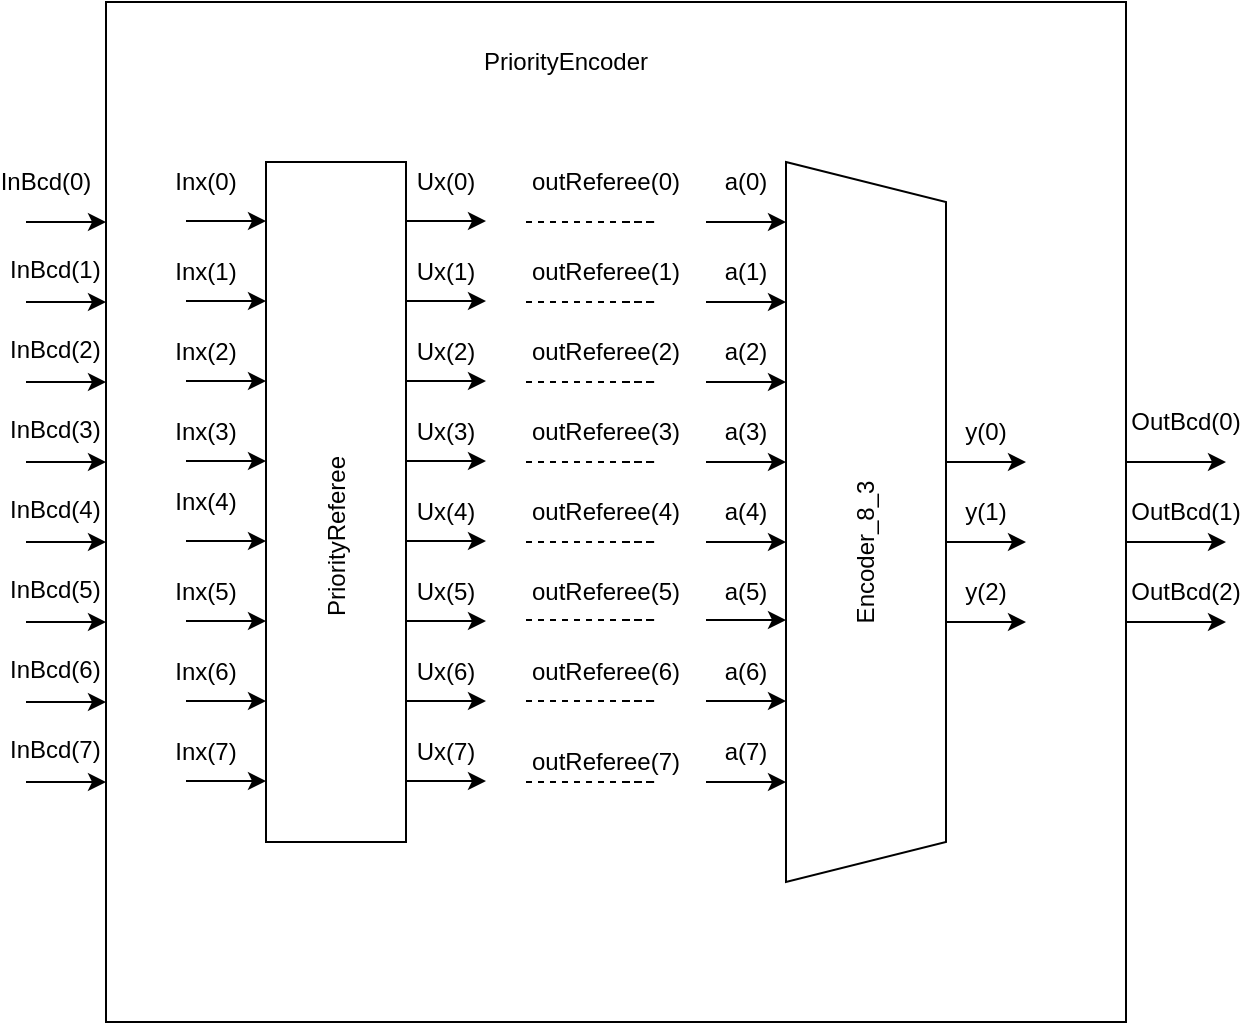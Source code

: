<mxfile version="13.9.9" type="device"><diagram id="i1Q35EMCEYrRuClJxcty" name="Pagina-1"><mxGraphModel dx="1264" dy="592" grid="1" gridSize="10" guides="1" tooltips="1" connect="1" arrows="1" fold="1" page="1" pageScale="1" pageWidth="827" pageHeight="1169" math="0" shadow="0"><root><mxCell id="0"/><mxCell id="1" parent="0"/><mxCell id="I4svuNt44LAIuYHKkxep-3" value="" style="whiteSpace=wrap;html=1;aspect=fixed;" parent="1" vertex="1"><mxGeometry x="120" y="250" width="510" height="510" as="geometry"/></mxCell><mxCell id="I4svuNt44LAIuYHKkxep-4" value="" style="rounded=0;whiteSpace=wrap;html=1;direction=south;" parent="1" vertex="1"><mxGeometry x="200" y="330" width="70" height="340" as="geometry"/></mxCell><mxCell id="I4svuNt44LAIuYHKkxep-8" value="" style="endArrow=classic;html=1;" parent="1" edge="1"><mxGeometry width="50" height="50" relative="1" as="geometry"><mxPoint x="80" y="360" as="sourcePoint"/><mxPoint x="120" y="360" as="targetPoint"/></mxGeometry></mxCell><mxCell id="I4svuNt44LAIuYHKkxep-11" value="" style="endArrow=classic;html=1;" parent="1" edge="1"><mxGeometry width="50" height="50" relative="1" as="geometry"><mxPoint x="80" y="400" as="sourcePoint"/><mxPoint x="120" y="400" as="targetPoint"/></mxGeometry></mxCell><mxCell id="I4svuNt44LAIuYHKkxep-12" value="" style="endArrow=classic;html=1;" parent="1" edge="1"><mxGeometry width="50" height="50" relative="1" as="geometry"><mxPoint x="80" y="440" as="sourcePoint"/><mxPoint x="120" y="440" as="targetPoint"/></mxGeometry></mxCell><mxCell id="I4svuNt44LAIuYHKkxep-13" value="" style="endArrow=classic;html=1;" parent="1" edge="1"><mxGeometry width="50" height="50" relative="1" as="geometry"><mxPoint x="80" y="480" as="sourcePoint"/><mxPoint x="120" y="480" as="targetPoint"/></mxGeometry></mxCell><mxCell id="I4svuNt44LAIuYHKkxep-14" value="" style="endArrow=classic;html=1;" parent="1" edge="1"><mxGeometry width="50" height="50" relative="1" as="geometry"><mxPoint x="80" y="520" as="sourcePoint"/><mxPoint x="120" y="520" as="targetPoint"/></mxGeometry></mxCell><mxCell id="I4svuNt44LAIuYHKkxep-15" value="" style="endArrow=classic;html=1;" parent="1" edge="1"><mxGeometry width="50" height="50" relative="1" as="geometry"><mxPoint x="80" y="560" as="sourcePoint"/><mxPoint x="120" y="560" as="targetPoint"/></mxGeometry></mxCell><mxCell id="I4svuNt44LAIuYHKkxep-16" value="" style="endArrow=classic;html=1;" parent="1" edge="1"><mxGeometry width="50" height="50" relative="1" as="geometry"><mxPoint x="80" y="600" as="sourcePoint"/><mxPoint x="120" y="600" as="targetPoint"/></mxGeometry></mxCell><mxCell id="I4svuNt44LAIuYHKkxep-17" value="" style="endArrow=classic;html=1;" parent="1" edge="1"><mxGeometry width="50" height="50" relative="1" as="geometry"><mxPoint x="80" y="640" as="sourcePoint"/><mxPoint x="120" y="640" as="targetPoint"/></mxGeometry></mxCell><mxCell id="I4svuNt44LAIuYHKkxep-43" value="" style="endArrow=classic;html=1;" parent="1" edge="1"><mxGeometry width="50" height="50" relative="1" as="geometry"><mxPoint x="160" y="359.5" as="sourcePoint"/><mxPoint x="200" y="359.5" as="targetPoint"/></mxGeometry></mxCell><mxCell id="I4svuNt44LAIuYHKkxep-44" value="" style="endArrow=classic;html=1;" parent="1" edge="1"><mxGeometry width="50" height="50" relative="1" as="geometry"><mxPoint x="160" y="399.5" as="sourcePoint"/><mxPoint x="200" y="399.5" as="targetPoint"/></mxGeometry></mxCell><mxCell id="I4svuNt44LAIuYHKkxep-45" value="" style="endArrow=classic;html=1;" parent="1" edge="1"><mxGeometry width="50" height="50" relative="1" as="geometry"><mxPoint x="160" y="439.5" as="sourcePoint"/><mxPoint x="200" y="439.5" as="targetPoint"/></mxGeometry></mxCell><mxCell id="I4svuNt44LAIuYHKkxep-46" value="" style="endArrow=classic;html=1;" parent="1" edge="1"><mxGeometry width="50" height="50" relative="1" as="geometry"><mxPoint x="160" y="479.5" as="sourcePoint"/><mxPoint x="200" y="479.5" as="targetPoint"/></mxGeometry></mxCell><mxCell id="I4svuNt44LAIuYHKkxep-47" value="" style="endArrow=classic;html=1;" parent="1" edge="1"><mxGeometry width="50" height="50" relative="1" as="geometry"><mxPoint x="160" y="519.5" as="sourcePoint"/><mxPoint x="200" y="519.5" as="targetPoint"/></mxGeometry></mxCell><mxCell id="I4svuNt44LAIuYHKkxep-48" value="" style="endArrow=classic;html=1;" parent="1" edge="1"><mxGeometry width="50" height="50" relative="1" as="geometry"><mxPoint x="160" y="559.5" as="sourcePoint"/><mxPoint x="200" y="559.5" as="targetPoint"/></mxGeometry></mxCell><mxCell id="I4svuNt44LAIuYHKkxep-49" value="" style="endArrow=classic;html=1;" parent="1" edge="1"><mxGeometry width="50" height="50" relative="1" as="geometry"><mxPoint x="160" y="599.5" as="sourcePoint"/><mxPoint x="200" y="599.5" as="targetPoint"/></mxGeometry></mxCell><mxCell id="I4svuNt44LAIuYHKkxep-50" value="" style="endArrow=classic;html=1;" parent="1" edge="1"><mxGeometry width="50" height="50" relative="1" as="geometry"><mxPoint x="160" y="639.5" as="sourcePoint"/><mxPoint x="200" y="639.5" as="targetPoint"/></mxGeometry></mxCell><mxCell id="I4svuNt44LAIuYHKkxep-110" value="" style="endArrow=classic;html=1;" parent="1" edge="1"><mxGeometry width="50" height="50" relative="1" as="geometry"><mxPoint x="270" y="359.5" as="sourcePoint"/><mxPoint x="310" y="359.5" as="targetPoint"/></mxGeometry></mxCell><mxCell id="I4svuNt44LAIuYHKkxep-111" value="" style="endArrow=classic;html=1;" parent="1" edge="1"><mxGeometry width="50" height="50" relative="1" as="geometry"><mxPoint x="270" y="399.5" as="sourcePoint"/><mxPoint x="310" y="399.5" as="targetPoint"/></mxGeometry></mxCell><mxCell id="I4svuNt44LAIuYHKkxep-112" value="" style="endArrow=classic;html=1;" parent="1" edge="1"><mxGeometry width="50" height="50" relative="1" as="geometry"><mxPoint x="270" y="439.5" as="sourcePoint"/><mxPoint x="310" y="439.5" as="targetPoint"/></mxGeometry></mxCell><mxCell id="I4svuNt44LAIuYHKkxep-113" value="" style="endArrow=classic;html=1;" parent="1" edge="1"><mxGeometry width="50" height="50" relative="1" as="geometry"><mxPoint x="270" y="479.5" as="sourcePoint"/><mxPoint x="310" y="479.5" as="targetPoint"/></mxGeometry></mxCell><mxCell id="I4svuNt44LAIuYHKkxep-114" value="" style="endArrow=classic;html=1;" parent="1" edge="1"><mxGeometry width="50" height="50" relative="1" as="geometry"><mxPoint x="270" y="519.5" as="sourcePoint"/><mxPoint x="310" y="519.5" as="targetPoint"/></mxGeometry></mxCell><mxCell id="I4svuNt44LAIuYHKkxep-115" value="" style="endArrow=classic;html=1;" parent="1" edge="1"><mxGeometry width="50" height="50" relative="1" as="geometry"><mxPoint x="270" y="559.5" as="sourcePoint"/><mxPoint x="310" y="559.5" as="targetPoint"/></mxGeometry></mxCell><mxCell id="I4svuNt44LAIuYHKkxep-116" value="" style="endArrow=classic;html=1;" parent="1" edge="1"><mxGeometry width="50" height="50" relative="1" as="geometry"><mxPoint x="270" y="599.5" as="sourcePoint"/><mxPoint x="310" y="599.5" as="targetPoint"/></mxGeometry></mxCell><mxCell id="I4svuNt44LAIuYHKkxep-117" value="" style="endArrow=classic;html=1;" parent="1" edge="1"><mxGeometry width="50" height="50" relative="1" as="geometry"><mxPoint x="270" y="639.5" as="sourcePoint"/><mxPoint x="310" y="639.5" as="targetPoint"/></mxGeometry></mxCell><mxCell id="I4svuNt44LAIuYHKkxep-124" value="" style="shape=trapezoid;perimeter=trapezoidPerimeter;whiteSpace=wrap;html=1;fixedSize=1;direction=south;" parent="1" vertex="1"><mxGeometry x="460" y="330" width="80" height="360" as="geometry"/></mxCell><mxCell id="I4svuNt44LAIuYHKkxep-170" value="" style="endArrow=classic;html=1;" parent="1" edge="1"><mxGeometry width="50" height="50" relative="1" as="geometry"><mxPoint x="420" y="400" as="sourcePoint"/><mxPoint x="460" y="400" as="targetPoint"/></mxGeometry></mxCell><mxCell id="I4svuNt44LAIuYHKkxep-171" value="" style="endArrow=classic;html=1;" parent="1" edge="1"><mxGeometry width="50" height="50" relative="1" as="geometry"><mxPoint x="420" y="440" as="sourcePoint"/><mxPoint x="460" y="440" as="targetPoint"/></mxGeometry></mxCell><mxCell id="I4svuNt44LAIuYHKkxep-172" value="" style="endArrow=classic;html=1;" parent="1" edge="1"><mxGeometry width="50" height="50" relative="1" as="geometry"><mxPoint x="420" y="480" as="sourcePoint"/><mxPoint x="460" y="480" as="targetPoint"/></mxGeometry></mxCell><mxCell id="I4svuNt44LAIuYHKkxep-173" value="" style="endArrow=classic;html=1;" parent="1" edge="1"><mxGeometry width="50" height="50" relative="1" as="geometry"><mxPoint x="420" y="520" as="sourcePoint"/><mxPoint x="460" y="520" as="targetPoint"/></mxGeometry></mxCell><mxCell id="I4svuNt44LAIuYHKkxep-174" value="" style="endArrow=classic;html=1;" parent="1" edge="1"><mxGeometry width="50" height="50" relative="1" as="geometry"><mxPoint x="420" y="559" as="sourcePoint"/><mxPoint x="460" y="559" as="targetPoint"/></mxGeometry></mxCell><mxCell id="I4svuNt44LAIuYHKkxep-180" value="" style="endArrow=classic;html=1;" parent="1" edge="1"><mxGeometry width="50" height="50" relative="1" as="geometry"><mxPoint x="420" y="599.5" as="sourcePoint"/><mxPoint x="460" y="599.5" as="targetPoint"/></mxGeometry></mxCell><mxCell id="I4svuNt44LAIuYHKkxep-181" value="" style="endArrow=classic;html=1;" parent="1" edge="1"><mxGeometry width="50" height="50" relative="1" as="geometry"><mxPoint x="420" y="640" as="sourcePoint"/><mxPoint x="460" y="640" as="targetPoint"/></mxGeometry></mxCell><mxCell id="I4svuNt44LAIuYHKkxep-185" value="" style="endArrow=classic;html=1;" parent="1" edge="1"><mxGeometry width="50" height="50" relative="1" as="geometry"><mxPoint x="420" y="360" as="sourcePoint"/><mxPoint x="460" y="360" as="targetPoint"/></mxGeometry></mxCell><mxCell id="I4svuNt44LAIuYHKkxep-190" value="" style="endArrow=classic;html=1;" parent="1" edge="1"><mxGeometry width="50" height="50" relative="1" as="geometry"><mxPoint x="540" y="520" as="sourcePoint"/><mxPoint x="580" y="520" as="targetPoint"/></mxGeometry></mxCell><mxCell id="I4svuNt44LAIuYHKkxep-191" value="" style="endArrow=classic;html=1;" parent="1" edge="1"><mxGeometry width="50" height="50" relative="1" as="geometry"><mxPoint x="540" y="560" as="sourcePoint"/><mxPoint x="580" y="560" as="targetPoint"/></mxGeometry></mxCell><mxCell id="I4svuNt44LAIuYHKkxep-193" value="" style="endArrow=classic;html=1;" parent="1" edge="1"><mxGeometry width="50" height="50" relative="1" as="geometry"><mxPoint x="540" y="480" as="sourcePoint"/><mxPoint x="580" y="480" as="targetPoint"/></mxGeometry></mxCell><mxCell id="I4svuNt44LAIuYHKkxep-194" value="" style="endArrow=classic;html=1;" parent="1" edge="1"><mxGeometry width="50" height="50" relative="1" as="geometry"><mxPoint x="630" y="520" as="sourcePoint"/><mxPoint x="680" y="520" as="targetPoint"/></mxGeometry></mxCell><mxCell id="I4svuNt44LAIuYHKkxep-196" value="" style="endArrow=classic;html=1;" parent="1" edge="1"><mxGeometry width="50" height="50" relative="1" as="geometry"><mxPoint x="630" y="560" as="sourcePoint"/><mxPoint x="680" y="560" as="targetPoint"/></mxGeometry></mxCell><mxCell id="I4svuNt44LAIuYHKkxep-197" value="" style="endArrow=classic;html=1;" parent="1" edge="1"><mxGeometry width="50" height="50" relative="1" as="geometry"><mxPoint x="630" y="480" as="sourcePoint"/><mxPoint x="680" y="480" as="targetPoint"/></mxGeometry></mxCell><mxCell id="I4svuNt44LAIuYHKkxep-198" value="InBcd(0)" style="text;html=1;strokeColor=none;fillColor=none;align=center;verticalAlign=middle;whiteSpace=wrap;rounded=0;" parent="1" vertex="1"><mxGeometry x="70" y="330" width="40" height="20" as="geometry"/></mxCell><mxCell id="I4svuNt44LAIuYHKkxep-199" value="InBcd(1)" style="text;whiteSpace=wrap;html=1;" parent="1" vertex="1"><mxGeometry x="70" y="370" width="60" height="30" as="geometry"/></mxCell><mxCell id="I4svuNt44LAIuYHKkxep-200" value="InBcd(2)" style="text;whiteSpace=wrap;html=1;" parent="1" vertex="1"><mxGeometry x="70" y="410" width="60" height="30" as="geometry"/></mxCell><mxCell id="I4svuNt44LAIuYHKkxep-201" value="InBcd(3)" style="text;whiteSpace=wrap;html=1;" parent="1" vertex="1"><mxGeometry x="70" y="450" width="60" height="30" as="geometry"/></mxCell><mxCell id="I4svuNt44LAIuYHKkxep-202" value="InBcd(4)" style="text;whiteSpace=wrap;html=1;" parent="1" vertex="1"><mxGeometry x="70" y="490" width="60" height="30" as="geometry"/></mxCell><mxCell id="I4svuNt44LAIuYHKkxep-203" value="InBcd(5)" style="text;whiteSpace=wrap;html=1;" parent="1" vertex="1"><mxGeometry x="70" y="530" width="60" height="30" as="geometry"/></mxCell><mxCell id="I4svuNt44LAIuYHKkxep-204" value="InBcd(6)" style="text;whiteSpace=wrap;html=1;" parent="1" vertex="1"><mxGeometry x="70" y="569.5" width="60" height="30" as="geometry"/></mxCell><mxCell id="I4svuNt44LAIuYHKkxep-205" value="InBcd(7)" style="text;whiteSpace=wrap;html=1;" parent="1" vertex="1"><mxGeometry x="70" y="610" width="60" height="30" as="geometry"/></mxCell><mxCell id="I4svuNt44LAIuYHKkxep-208" value="Inx(0)" style="text;html=1;strokeColor=none;fillColor=none;align=center;verticalAlign=middle;whiteSpace=wrap;rounded=0;" parent="1" vertex="1"><mxGeometry x="150" y="330" width="40" height="20" as="geometry"/></mxCell><mxCell id="I4svuNt44LAIuYHKkxep-210" value="Inx(1)" style="text;html=1;strokeColor=none;fillColor=none;align=center;verticalAlign=middle;whiteSpace=wrap;rounded=0;" parent="1" vertex="1"><mxGeometry x="150" y="375" width="40" height="20" as="geometry"/></mxCell><mxCell id="I4svuNt44LAIuYHKkxep-211" value="Inx(2)" style="text;html=1;strokeColor=none;fillColor=none;align=center;verticalAlign=middle;whiteSpace=wrap;rounded=0;" parent="1" vertex="1"><mxGeometry x="150" y="415" width="40" height="20" as="geometry"/></mxCell><mxCell id="I4svuNt44LAIuYHKkxep-212" value="Inx(3)" style="text;html=1;strokeColor=none;fillColor=none;align=center;verticalAlign=middle;whiteSpace=wrap;rounded=0;" parent="1" vertex="1"><mxGeometry x="150" y="455" width="40" height="20" as="geometry"/></mxCell><mxCell id="I4svuNt44LAIuYHKkxep-213" value="Inx(4)" style="text;html=1;strokeColor=none;fillColor=none;align=center;verticalAlign=middle;whiteSpace=wrap;rounded=0;" parent="1" vertex="1"><mxGeometry x="150" y="490" width="40" height="20" as="geometry"/></mxCell><mxCell id="I4svuNt44LAIuYHKkxep-214" value="Inx(5)" style="text;html=1;strokeColor=none;fillColor=none;align=center;verticalAlign=middle;whiteSpace=wrap;rounded=0;" parent="1" vertex="1"><mxGeometry x="150" y="535" width="40" height="20" as="geometry"/></mxCell><mxCell id="I4svuNt44LAIuYHKkxep-218" value="Inx(6)" style="text;html=1;strokeColor=none;fillColor=none;align=center;verticalAlign=middle;whiteSpace=wrap;rounded=0;" parent="1" vertex="1"><mxGeometry x="150" y="575" width="40" height="20" as="geometry"/></mxCell><mxCell id="I4svuNt44LAIuYHKkxep-219" value="Inx(7)" style="text;html=1;strokeColor=none;fillColor=none;align=center;verticalAlign=middle;whiteSpace=wrap;rounded=0;" parent="1" vertex="1"><mxGeometry x="150" y="615" width="40" height="20" as="geometry"/></mxCell><mxCell id="I4svuNt44LAIuYHKkxep-224" value="Ux(0)" style="text;html=1;strokeColor=none;fillColor=none;align=center;verticalAlign=middle;whiteSpace=wrap;rounded=0;" parent="1" vertex="1"><mxGeometry x="270" y="330" width="40" height="20" as="geometry"/></mxCell><mxCell id="I4svuNt44LAIuYHKkxep-229" value="" style="endArrow=none;dashed=1;html=1;" parent="1" edge="1"><mxGeometry width="50" height="50" relative="1" as="geometry"><mxPoint x="330" y="360" as="sourcePoint"/><mxPoint x="380" y="360" as="targetPoint"/><Array as="points"><mxPoint x="330" y="360"/><mxPoint x="350" y="360"/><mxPoint x="400" y="360"/></Array></mxGeometry></mxCell><mxCell id="I4svuNt44LAIuYHKkxep-241" value="Ux(1)" style="text;html=1;strokeColor=none;fillColor=none;align=center;verticalAlign=middle;whiteSpace=wrap;rounded=0;" parent="1" vertex="1"><mxGeometry x="270" y="375" width="40" height="20" as="geometry"/></mxCell><mxCell id="I4svuNt44LAIuYHKkxep-243" value="Ux(2)" style="text;html=1;strokeColor=none;fillColor=none;align=center;verticalAlign=middle;whiteSpace=wrap;rounded=0;" parent="1" vertex="1"><mxGeometry x="270" y="415" width="40" height="20" as="geometry"/></mxCell><mxCell id="I4svuNt44LAIuYHKkxep-245" value="Ux(3)" style="text;html=1;strokeColor=none;fillColor=none;align=center;verticalAlign=middle;whiteSpace=wrap;rounded=0;" parent="1" vertex="1"><mxGeometry x="270" y="455" width="40" height="20" as="geometry"/></mxCell><mxCell id="I4svuNt44LAIuYHKkxep-246" value="Ux(4)" style="text;html=1;strokeColor=none;fillColor=none;align=center;verticalAlign=middle;whiteSpace=wrap;rounded=0;" parent="1" vertex="1"><mxGeometry x="270" y="495" width="40" height="20" as="geometry"/></mxCell><mxCell id="I4svuNt44LAIuYHKkxep-247" value="Ux(5)" style="text;html=1;strokeColor=none;fillColor=none;align=center;verticalAlign=middle;whiteSpace=wrap;rounded=0;" parent="1" vertex="1"><mxGeometry x="270" y="535" width="40" height="20" as="geometry"/></mxCell><mxCell id="I4svuNt44LAIuYHKkxep-249" value="Ux(6)" style="text;html=1;strokeColor=none;fillColor=none;align=center;verticalAlign=middle;whiteSpace=wrap;rounded=0;" parent="1" vertex="1"><mxGeometry x="270" y="575" width="40" height="20" as="geometry"/></mxCell><mxCell id="I4svuNt44LAIuYHKkxep-250" value="Ux(7)" style="text;html=1;strokeColor=none;fillColor=none;align=center;verticalAlign=middle;whiteSpace=wrap;rounded=0;" parent="1" vertex="1"><mxGeometry x="270" y="615" width="40" height="20" as="geometry"/></mxCell><mxCell id="I4svuNt44LAIuYHKkxep-254" value="PriorityReferee" style="text;html=1;strokeColor=none;fillColor=none;align=center;verticalAlign=middle;whiteSpace=wrap;rounded=0;rotation=270;" parent="1" vertex="1"><mxGeometry x="192.5" y="507.5" width="85" height="20" as="geometry"/></mxCell><mxCell id="I4svuNt44LAIuYHKkxep-256" value="a(0)" style="text;html=1;strokeColor=none;fillColor=none;align=center;verticalAlign=middle;whiteSpace=wrap;rounded=0;" parent="1" vertex="1"><mxGeometry x="420" y="330" width="40" height="20" as="geometry"/></mxCell><mxCell id="I4svuNt44LAIuYHKkxep-257" value="a(2)" style="text;html=1;strokeColor=none;fillColor=none;align=center;verticalAlign=middle;whiteSpace=wrap;rounded=0;" parent="1" vertex="1"><mxGeometry x="420" y="415" width="40" height="20" as="geometry"/></mxCell><mxCell id="I4svuNt44LAIuYHKkxep-258" value="a(1)" style="text;html=1;strokeColor=none;fillColor=none;align=center;verticalAlign=middle;whiteSpace=wrap;rounded=0;" parent="1" vertex="1"><mxGeometry x="420" y="375" width="40" height="20" as="geometry"/></mxCell><mxCell id="I4svuNt44LAIuYHKkxep-259" value="a(3)" style="text;html=1;strokeColor=none;fillColor=none;align=center;verticalAlign=middle;whiteSpace=wrap;rounded=0;" parent="1" vertex="1"><mxGeometry x="420" y="455" width="40" height="20" as="geometry"/></mxCell><mxCell id="I4svuNt44LAIuYHKkxep-260" value="a(4)" style="text;html=1;strokeColor=none;fillColor=none;align=center;verticalAlign=middle;whiteSpace=wrap;rounded=0;" parent="1" vertex="1"><mxGeometry x="420" y="495" width="40" height="20" as="geometry"/></mxCell><mxCell id="I4svuNt44LAIuYHKkxep-261" value="a(5)" style="text;html=1;strokeColor=none;fillColor=none;align=center;verticalAlign=middle;whiteSpace=wrap;rounded=0;" parent="1" vertex="1"><mxGeometry x="420" y="535" width="40" height="20" as="geometry"/></mxCell><mxCell id="I4svuNt44LAIuYHKkxep-262" value="a(6)" style="text;html=1;strokeColor=none;fillColor=none;align=center;verticalAlign=middle;whiteSpace=wrap;rounded=0;" parent="1" vertex="1"><mxGeometry x="420" y="575" width="40" height="20" as="geometry"/></mxCell><mxCell id="I4svuNt44LAIuYHKkxep-263" value="a(7)" style="text;html=1;strokeColor=none;fillColor=none;align=center;verticalAlign=middle;whiteSpace=wrap;rounded=0;" parent="1" vertex="1"><mxGeometry x="420" y="615" width="40" height="20" as="geometry"/></mxCell><mxCell id="I4svuNt44LAIuYHKkxep-266" value="outReferee(0)" style="text;html=1;strokeColor=none;fillColor=none;align=center;verticalAlign=middle;whiteSpace=wrap;rounded=0;" parent="1" vertex="1"><mxGeometry x="340" y="330" width="60" height="20" as="geometry"/></mxCell><mxCell id="I4svuNt44LAIuYHKkxep-268" value="" style="endArrow=none;dashed=1;html=1;" parent="1" edge="1"><mxGeometry width="50" height="50" relative="1" as="geometry"><mxPoint x="330" y="400" as="sourcePoint"/><mxPoint x="380" y="400" as="targetPoint"/><Array as="points"><mxPoint x="330" y="400"/><mxPoint x="350" y="400"/><mxPoint x="400" y="400"/></Array></mxGeometry></mxCell><mxCell id="I4svuNt44LAIuYHKkxep-269" value="outReferee(1)" style="text;html=1;strokeColor=none;fillColor=none;align=center;verticalAlign=middle;whiteSpace=wrap;rounded=0;" parent="1" vertex="1"><mxGeometry x="340" y="375" width="60" height="20" as="geometry"/></mxCell><mxCell id="I4svuNt44LAIuYHKkxep-271" value="" style="endArrow=none;dashed=1;html=1;" parent="1" edge="1"><mxGeometry width="50" height="50" relative="1" as="geometry"><mxPoint x="330" y="480" as="sourcePoint"/><mxPoint x="380" y="480" as="targetPoint"/><Array as="points"><mxPoint x="330" y="480"/><mxPoint x="350" y="480"/><mxPoint x="400" y="480"/></Array></mxGeometry></mxCell><mxCell id="I4svuNt44LAIuYHKkxep-272" value="" style="endArrow=none;dashed=1;html=1;" parent="1" edge="1"><mxGeometry width="50" height="50" relative="1" as="geometry"><mxPoint x="330" y="440" as="sourcePoint"/><mxPoint x="380" y="440" as="targetPoint"/><Array as="points"><mxPoint x="330" y="440"/><mxPoint x="350" y="440"/><mxPoint x="400" y="440"/></Array></mxGeometry></mxCell><mxCell id="I4svuNt44LAIuYHKkxep-273" value="" style="endArrow=none;dashed=1;html=1;" parent="1" edge="1"><mxGeometry width="50" height="50" relative="1" as="geometry"><mxPoint x="330" y="520" as="sourcePoint"/><mxPoint x="380" y="520" as="targetPoint"/><Array as="points"><mxPoint x="330" y="520"/><mxPoint x="350" y="520"/><mxPoint x="400" y="520"/></Array></mxGeometry></mxCell><mxCell id="I4svuNt44LAIuYHKkxep-274" value="" style="endArrow=none;dashed=1;html=1;" parent="1" edge="1"><mxGeometry width="50" height="50" relative="1" as="geometry"><mxPoint x="330" y="559" as="sourcePoint"/><mxPoint x="380" y="559" as="targetPoint"/><Array as="points"><mxPoint x="330" y="559"/><mxPoint x="350" y="559"/><mxPoint x="400" y="559"/></Array></mxGeometry></mxCell><mxCell id="I4svuNt44LAIuYHKkxep-277" value="" style="endArrow=none;dashed=1;html=1;" parent="1" edge="1"><mxGeometry width="50" height="50" relative="1" as="geometry"><mxPoint x="330" y="599.5" as="sourcePoint"/><mxPoint x="380" y="599.5" as="targetPoint"/><Array as="points"><mxPoint x="330" y="599.5"/><mxPoint x="350" y="599.5"/><mxPoint x="400" y="599.5"/></Array></mxGeometry></mxCell><mxCell id="I4svuNt44LAIuYHKkxep-278" value="" style="endArrow=none;dashed=1;html=1;" parent="1" edge="1"><mxGeometry width="50" height="50" relative="1" as="geometry"><mxPoint x="330" y="640" as="sourcePoint"/><mxPoint x="380" y="640" as="targetPoint"/><Array as="points"><mxPoint x="330" y="640"/><mxPoint x="350" y="640"/><mxPoint x="400" y="640"/></Array></mxGeometry></mxCell><mxCell id="I4svuNt44LAIuYHKkxep-279" value="outReferee(4)" style="text;html=1;strokeColor=none;fillColor=none;align=center;verticalAlign=middle;whiteSpace=wrap;rounded=0;" parent="1" vertex="1"><mxGeometry x="340" y="495" width="60" height="20" as="geometry"/></mxCell><mxCell id="I4svuNt44LAIuYHKkxep-280" value="outReferee(2)" style="text;html=1;strokeColor=none;fillColor=none;align=center;verticalAlign=middle;whiteSpace=wrap;rounded=0;" parent="1" vertex="1"><mxGeometry x="340" y="415" width="60" height="20" as="geometry"/></mxCell><mxCell id="I4svuNt44LAIuYHKkxep-281" value="outReferee(3)" style="text;html=1;strokeColor=none;fillColor=none;align=center;verticalAlign=middle;whiteSpace=wrap;rounded=0;" parent="1" vertex="1"><mxGeometry x="340" y="455" width="60" height="20" as="geometry"/></mxCell><mxCell id="I4svuNt44LAIuYHKkxep-283" value="outReferee(5)" style="text;html=1;strokeColor=none;fillColor=none;align=center;verticalAlign=middle;whiteSpace=wrap;rounded=0;" parent="1" vertex="1"><mxGeometry x="340" y="535" width="60" height="20" as="geometry"/></mxCell><mxCell id="I4svuNt44LAIuYHKkxep-284" value="outReferee(7)" style="text;html=1;strokeColor=none;fillColor=none;align=center;verticalAlign=middle;whiteSpace=wrap;rounded=0;" parent="1" vertex="1"><mxGeometry x="340" y="620" width="60" height="20" as="geometry"/></mxCell><mxCell id="I4svuNt44LAIuYHKkxep-285" value="outReferee(6)" style="text;html=1;strokeColor=none;fillColor=none;align=center;verticalAlign=middle;whiteSpace=wrap;rounded=0;" parent="1" vertex="1"><mxGeometry x="340" y="575" width="60" height="20" as="geometry"/></mxCell><mxCell id="I4svuNt44LAIuYHKkxep-289" value="Encoder_8_3" style="text;html=1;strokeColor=none;fillColor=none;align=center;verticalAlign=middle;whiteSpace=wrap;rounded=0;rotation=270;" parent="1" vertex="1"><mxGeometry x="465" y="515" width="70" height="20" as="geometry"/></mxCell><mxCell id="I4svuNt44LAIuYHKkxep-290" value="y(0)" style="text;html=1;strokeColor=none;fillColor=none;align=center;verticalAlign=middle;whiteSpace=wrap;rounded=0;" parent="1" vertex="1"><mxGeometry x="540" y="455" width="40" height="20" as="geometry"/></mxCell><mxCell id="I4svuNt44LAIuYHKkxep-291" value="y(1)" style="text;html=1;strokeColor=none;fillColor=none;align=center;verticalAlign=middle;whiteSpace=wrap;rounded=0;" parent="1" vertex="1"><mxGeometry x="540" y="495" width="40" height="20" as="geometry"/></mxCell><mxCell id="I4svuNt44LAIuYHKkxep-292" value="y(2)" style="text;html=1;strokeColor=none;fillColor=none;align=center;verticalAlign=middle;whiteSpace=wrap;rounded=0;" parent="1" vertex="1"><mxGeometry x="540" y="535" width="40" height="20" as="geometry"/></mxCell><mxCell id="I4svuNt44LAIuYHKkxep-295" value="OutBcd(0)" style="text;html=1;strokeColor=none;fillColor=none;align=center;verticalAlign=middle;whiteSpace=wrap;rounded=0;" parent="1" vertex="1"><mxGeometry x="640" y="450" width="40" height="20" as="geometry"/></mxCell><mxCell id="I4svuNt44LAIuYHKkxep-297" value="OutBcd(1)" style="text;html=1;strokeColor=none;fillColor=none;align=center;verticalAlign=middle;whiteSpace=wrap;rounded=0;" parent="1" vertex="1"><mxGeometry x="640" y="495" width="40" height="20" as="geometry"/></mxCell><mxCell id="I4svuNt44LAIuYHKkxep-298" value="OutBcd(2)" style="text;html=1;strokeColor=none;fillColor=none;align=center;verticalAlign=middle;whiteSpace=wrap;rounded=0;" parent="1" vertex="1"><mxGeometry x="640" y="535" width="40" height="20" as="geometry"/></mxCell><mxCell id="I4svuNt44LAIuYHKkxep-300" value="PriorityEncoder" style="text;html=1;strokeColor=none;fillColor=none;align=center;verticalAlign=middle;whiteSpace=wrap;rounded=0;" parent="1" vertex="1"><mxGeometry x="330" y="270" width="40" height="20" as="geometry"/></mxCell><mxCell id="ccFkyZsDaRm2ZE4S_X6h-3" style="edgeStyle=orthogonalEdgeStyle;rounded=0;orthogonalLoop=1;jettySize=auto;html=1;exitX=0;exitY=0.5;exitDx=0;exitDy=0;" edge="1" parent="1" source="I4svuNt44LAIuYHKkxep-289" target="I4svuNt44LAIuYHKkxep-289"><mxGeometry relative="1" as="geometry"/></mxCell></root></mxGraphModel></diagram></mxfile>